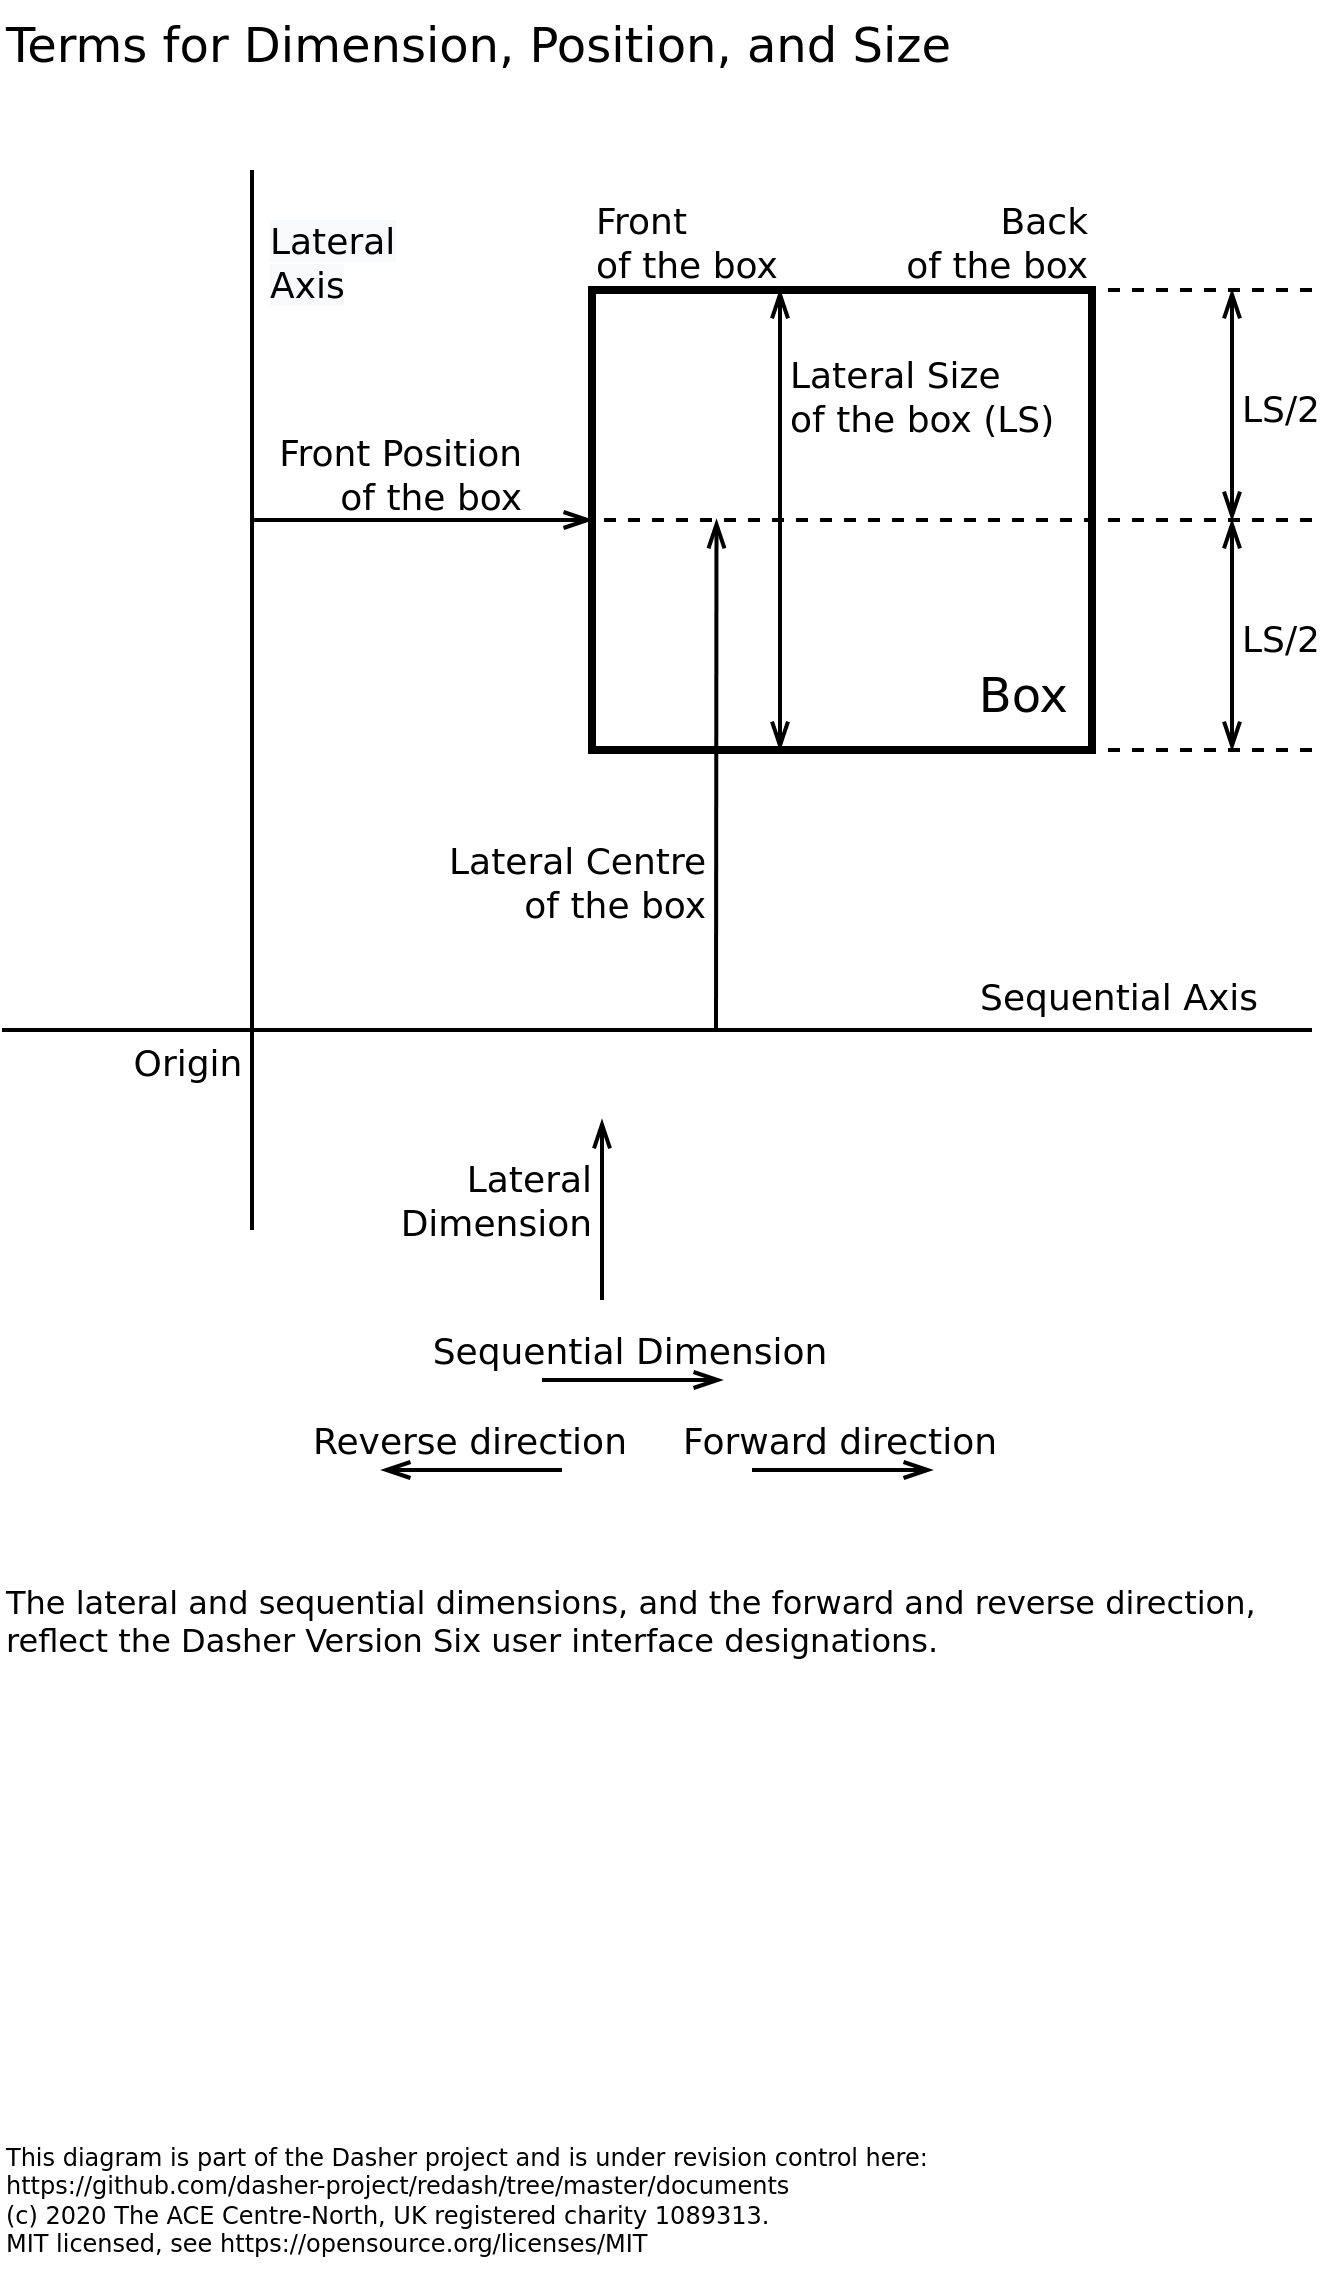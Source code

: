 <mxfile version="13.5.1" type="device"><diagram id="g4gpGZHWIscyPKEU3mQu" name="Page-1"><mxGraphModel dx="828" dy="1306" grid="1" gridSize="10" guides="1" tooltips="1" connect="1" arrows="1" fold="1" page="1" pageScale="1" pageWidth="827" pageHeight="1169" math="0" shadow="0"><root><mxCell id="0"/><mxCell id="1" parent="0"/><mxCell id="L3-kGB9mgJet8HXjzUh9-1" value="Box" style="rounded=0;shadow=0;comic=0;labelBackgroundColor=none;strokeColor=#000000;strokeWidth=4;fillColor=none;fontFamily=DejaVu Sans;fontSize=24;fontColor=#000000;align=right;arcSize=20;spacingTop=10;spacingLeft=10;spacing=2;spacingBottom=10;spacingRight=10;points=[[0.2, 0], [0.4, 0], [0.6, 0], [0.8, 0], [0.5,1]];whiteSpace=wrap;verticalAlign=bottom;" parent="1" vertex="1"><mxGeometry x="335" y="170" width="250" height="230" as="geometry"/></mxCell><mxCell id="ACXhhaMDTXynWgi84yWd-6" value="&lt;span style=&quot;color: rgb(0 , 0 , 0) ; font-family: &amp;quot;dejavu sans&amp;quot; ; font-size: 18px ; font-style: normal ; font-weight: 400 ; letter-spacing: normal ; text-indent: 0px ; text-transform: none ; word-spacing: 0px ; background-color: rgb(248 , 249 , 250) ; display: inline ; float: none&quot;&gt;Lateral&lt;br&gt;Axis&lt;/span&gt;" style="endArrow=none;html=1;fontSize=18;strokeWidth=2;endFill=0;endSize=10;labelBackgroundColor=none;spacingTop=0;align=left;rounded=0;elbow=vertical;fontFamily=DejaVu Sans;startArrow=none;startFill=0;strokeColor=#000000;spacing=9;verticalAlign=top;" parent="1" edge="1"><mxGeometry x="-0.962" width="50" height="50" relative="1" as="geometry"><mxPoint x="165" y="110" as="sourcePoint"/><mxPoint x="165" y="640" as="targetPoint"/><mxPoint y="1" as="offset"/></mxGeometry></mxCell><mxCell id="ACXhhaMDTXynWgi84yWd-8" value="Sequential Axis" style="endArrow=none;html=1;fontSize=18;strokeWidth=2;endFill=0;endSize=10;labelBackgroundColor=none;spacingTop=0;align=right;rounded=0;elbow=vertical;fontFamily=DejaVu Sans;startArrow=none;startFill=0;verticalAlign=bottom;spacing=5;" parent="1" edge="1"><mxGeometry x="-0.928" width="50" height="50" relative="1" as="geometry"><mxPoint x="695" y="540" as="sourcePoint"/><mxPoint x="40" y="540" as="targetPoint"/><mxPoint as="offset"/></mxGeometry></mxCell><mxCell id="ACXhhaMDTXynWgi84yWd-3" value="Origin" style="rounded=0;shadow=0;comic=0;labelBackgroundColor=none;strokeWidth=2;fillColor=none;fontFamily=DejaVu Sans;fontSize=18;fontColor=#000000;align=center;arcSize=20;spacingTop=0;spacingLeft=0;spacing=2;spacingBottom=0;spacingRight=0;points=[[0.2, 0], [0.4, 0], [0.6, 0], [0.8, 0], [0.5,1]];strokeColor=none;" parent="1" vertex="1"><mxGeometry x="98" y="540" width="70" height="30" as="geometry"/></mxCell><mxCell id="ACXhhaMDTXynWgi84yWd-9" value="" style="endArrow=none;html=1;fontSize=18;strokeWidth=2;endFill=0;endSize=10;labelBackgroundColor=none;spacingTop=-55;align=left;rounded=0;elbow=vertical;fontFamily=DejaVu Sans;startArrow=none;startFill=0;dashed=1;" parent="1" edge="1"><mxGeometry width="50" height="50" relative="1" as="geometry"><mxPoint x="695" y="170" as="sourcePoint"/><mxPoint x="585" y="170" as="targetPoint"/></mxGeometry></mxCell><mxCell id="ACXhhaMDTXynWgi84yWd-10" value="" style="endArrow=none;html=1;fontSize=18;strokeWidth=2;endFill=0;endSize=10;labelBackgroundColor=none;spacingTop=-55;align=left;rounded=0;elbow=vertical;fontFamily=DejaVu Sans;startArrow=none;startFill=0;dashed=1;" parent="1" edge="1"><mxGeometry width="50" height="50" relative="1" as="geometry"><mxPoint x="695" y="285" as="sourcePoint"/><mxPoint x="335" y="285" as="targetPoint"/></mxGeometry></mxCell><mxCell id="ACXhhaMDTXynWgi84yWd-11" value="Lateral&#10;Dimension" style="endArrow=openThin;fontSize=18;strokeWidth=2;endFill=0;endSize=10;labelBackgroundColor=none;spacingTop=0;align=right;rounded=0;elbow=vertical;fontFamily=DejaVu Sans;startArrow=none;startFill=0;startSize=10;verticalAlign=middle;spacing=5;" parent="1" edge="1"><mxGeometry x="0.111" width="50" height="50" relative="1" as="geometry"><mxPoint x="340" y="675" as="sourcePoint"/><mxPoint x="340" y="585" as="targetPoint"/><mxPoint y="-1" as="offset"/></mxGeometry></mxCell><mxCell id="ACXhhaMDTXynWgi84yWd-12" value="Lateral Size&#10;of the box (LS)" style="endArrow=openThin;fontSize=18;strokeWidth=2;endFill=0;endSize=10;labelBackgroundColor=none;spacingTop=0;align=left;rounded=0;elbow=vertical;fontFamily=DejaVu Sans;startArrow=openThin;startFill=0;startSize=10;verticalAlign=bottom;spacing=5;" parent="1" edge="1"><mxGeometry x="0.304" width="50" height="50" relative="1" as="geometry"><mxPoint x="429" y="400" as="sourcePoint"/><mxPoint x="429" y="170" as="targetPoint"/><mxPoint y="-1" as="offset"/></mxGeometry></mxCell><mxCell id="ACXhhaMDTXynWgi84yWd-14" value="Terms for Dimension, Position, and Size" style="rounded=0;shadow=0;comic=0;labelBackgroundColor=none;strokeWidth=2;fillColor=none;fontFamily=DejaVu Sans;fontSize=24;fontColor=#000000;align=left;arcSize=20;spacingTop=0;spacingLeft=0;spacing=2;spacingBottom=0;spacingRight=0;points=[[0.2, 0], [0.4, 0], [0.6, 0], [0.8, 0], [0.5,1]];strokeColor=none;" parent="1" vertex="1"><mxGeometry x="40" y="25" width="490" height="40" as="geometry"/></mxCell><mxCell id="f4PTZ5k48entD9cV8Xlv-1" value="This diagram is part of the Dasher project and is under revision control here:&#10;https://github.com/dasher-project/redash/tree/master/documents&#10;(c) 2020 The ACE Centre-North, UK registered charity 1089313.&#10;MIT licensed, see https://opensource.org/licenses/MIT&#10;" style="rounded=0;shadow=0;comic=0;labelBackgroundColor=none;strokeWidth=2;fillColor=none;fontFamily=DejaVu Sans;fontSize=12;fontColor=#000000;align=left;arcSize=20;spacingTop=0;spacingLeft=0;spacing=2;spacingBottom=0;spacingRight=0;points=[[0.2, 0], [0.4, 0], [0.6, 0], [0.8, 0], [0.5,1]];strokeColor=none;whiteSpace=wrap;verticalAlign=top;" parent="1" vertex="1"><mxGeometry x="40" y="1090" width="640" height="70" as="geometry"/></mxCell><mxCell id="L3-kGB9mgJet8HXjzUh9-2" value="Sequential Dimension" style="endArrow=openThin;fontSize=18;strokeWidth=2;endFill=0;endSize=10;labelBackgroundColor=none;spacingTop=0;align=center;rounded=0;elbow=vertical;fontFamily=DejaVu Sans;startArrow=none;startFill=0;startSize=10;verticalAlign=bottom;spacing=5;" parent="1" edge="1"><mxGeometry x="-0.027" width="50" height="50" relative="1" as="geometry"><mxPoint x="310" y="715" as="sourcePoint"/><mxPoint x="400" y="715" as="targetPoint"/><mxPoint as="offset"/></mxGeometry></mxCell><mxCell id="L3-kGB9mgJet8HXjzUh9-4" value="Lateral Centre&#10;of the box" style="endArrow=openThin;fontSize=18;strokeWidth=2;endFill=0;endSize=10;labelBackgroundColor=none;spacingTop=0;align=right;rounded=0;elbow=vertical;fontFamily=DejaVu Sans;startArrow=none;startFill=0;startSize=10;verticalAlign=bottom;entryX=0.353;entryY=0.5;entryDx=0;entryDy=0;entryPerimeter=0;spacing=5;" parent="1" edge="1"><mxGeometry x="-0.633" width="50" height="50" relative="1" as="geometry"><mxPoint x="397" y="540" as="sourcePoint"/><mxPoint x="397.25" y="285" as="targetPoint"/><mxPoint y="-1" as="offset"/></mxGeometry></mxCell><mxCell id="L3-kGB9mgJet8HXjzUh9-5" value="Front Position&#10;of the box" style="endArrow=openThin;fontSize=18;strokeWidth=2;endFill=0;endSize=10;labelBackgroundColor=none;spacingTop=0;align=right;rounded=0;elbow=vertical;fontFamily=DejaVu Sans;startArrow=none;startFill=0;startSize=10;verticalAlign=bottom;" parent="1" target="L3-kGB9mgJet8HXjzUh9-1" edge="1"><mxGeometry x="0.625" width="50" height="50" relative="1" as="geometry"><mxPoint x="165" y="285" as="sourcePoint"/><mxPoint x="395" y="370" as="targetPoint"/><mxPoint x="-1" as="offset"/></mxGeometry></mxCell><mxCell id="L3-kGB9mgJet8HXjzUh9-7" value="" style="endArrow=none;html=1;fontSize=18;strokeWidth=2;endFill=0;endSize=10;labelBackgroundColor=none;spacingTop=-55;align=left;rounded=0;elbow=vertical;fontFamily=DejaVu Sans;startArrow=none;startFill=0;dashed=1;" parent="1" edge="1"><mxGeometry width="50" height="50" relative="1" as="geometry"><mxPoint x="695" y="400.0" as="sourcePoint"/><mxPoint x="585" y="400.0" as="targetPoint"/></mxGeometry></mxCell><mxCell id="L3-kGB9mgJet8HXjzUh9-8" value="LS/2" style="endArrow=openThin;fontSize=18;strokeWidth=2;endFill=0;endSize=10;labelBackgroundColor=none;spacingTop=0;align=left;rounded=0;elbow=vertical;fontFamily=DejaVu Sans;startArrow=openThin;startFill=0;startSize=10;verticalAlign=bottom;spacing=5;" parent="1" edge="1"><mxGeometry x="0.304" width="50" height="50" relative="1" as="geometry"><mxPoint x="655" y="170" as="sourcePoint"/><mxPoint x="655" y="285" as="targetPoint"/><mxPoint y="-1" as="offset"/></mxGeometry></mxCell><mxCell id="L3-kGB9mgJet8HXjzUh9-9" value="LS/2" style="endArrow=openThin;fontSize=18;strokeWidth=2;endFill=0;endSize=10;labelBackgroundColor=none;spacingTop=0;align=left;rounded=0;elbow=vertical;fontFamily=DejaVu Sans;startArrow=openThin;startFill=0;startSize=10;verticalAlign=bottom;spacing=5;" parent="1" edge="1"><mxGeometry x="0.304" width="50" height="50" relative="1" as="geometry"><mxPoint x="655" y="285" as="sourcePoint"/><mxPoint x="655" y="400" as="targetPoint"/><mxPoint y="-1" as="offset"/></mxGeometry></mxCell><mxCell id="L3-kGB9mgJet8HXjzUh9-10" value="Front&#10;of the box" style="rounded=0;shadow=0;comic=0;labelBackgroundColor=none;strokeWidth=2;fillColor=none;fontFamily=DejaVu Sans;fontSize=18;fontColor=#000000;align=left;arcSize=20;spacingTop=0;spacingLeft=0;spacing=2;spacingBottom=0;spacingRight=0;points=[[0.2, 0], [0.4, 0], [0.6, 0], [0.8, 0], [0.5,1]];strokeColor=none;" parent="1" vertex="1"><mxGeometry x="335" y="130" width="70" height="30" as="geometry"/></mxCell><mxCell id="L3-kGB9mgJet8HXjzUh9-11" value="Back&#10;of the box" style="rounded=0;shadow=0;comic=0;labelBackgroundColor=none;strokeWidth=2;fillColor=none;fontFamily=DejaVu Sans;fontSize=18;fontColor=#000000;align=right;arcSize=20;spacingTop=0;spacingLeft=0;spacing=2;spacingBottom=0;spacingRight=0;points=[[0.2, 0], [0.4, 0], [0.6, 0], [0.8, 0], [0.5,1]];strokeColor=none;" parent="1" vertex="1"><mxGeometry x="515" y="130" width="70" height="30" as="geometry"/></mxCell><mxCell id="WopVADwZLfe_lMqK0201-1" value="The lateral and sequential dimensions, and the forward and reverse direction, reflect the Dasher Version Six user interface designations." style="rounded=0;shadow=0;comic=0;labelBackgroundColor=none;strokeWidth=2;fillColor=none;fontFamily=DejaVu Sans;fontSize=16;fontColor=#000000;align=left;arcSize=20;spacingTop=0;spacingLeft=0;spacing=2;spacingBottom=0;spacingRight=0;points=[[0.2, 0], [0.4, 0], [0.6, 0], [0.8, 0], [0.5,1]];strokeColor=none;whiteSpace=wrap;verticalAlign=top;html=1;" vertex="1" parent="1"><mxGeometry x="40" y="810" width="640" height="250" as="geometry"/></mxCell><mxCell id="WopVADwZLfe_lMqK0201-2" value="Forward direction" style="endArrow=openThin;fontSize=18;strokeWidth=2;endFill=0;endSize=10;labelBackgroundColor=none;spacingTop=0;align=center;rounded=0;elbow=vertical;fontFamily=DejaVu Sans;startArrow=none;startFill=0;startSize=10;verticalAlign=bottom;spacing=5;" edge="1" parent="1"><mxGeometry x="-0.027" width="50" height="50" relative="1" as="geometry"><mxPoint x="415" y="760" as="sourcePoint"/><mxPoint x="505" y="760" as="targetPoint"/><mxPoint as="offset"/></mxGeometry></mxCell><mxCell id="WopVADwZLfe_lMqK0201-3" value="Reverse direction" style="endArrow=none;fontSize=18;strokeWidth=2;endFill=0;endSize=10;labelBackgroundColor=none;spacingTop=0;align=center;rounded=0;elbow=vertical;fontFamily=DejaVu Sans;startArrow=openThin;startFill=0;startSize=10;verticalAlign=bottom;spacing=5;" edge="1" parent="1"><mxGeometry x="-0.027" width="50" height="50" relative="1" as="geometry"><mxPoint x="230" y="760" as="sourcePoint"/><mxPoint x="320" y="760" as="targetPoint"/><mxPoint as="offset"/></mxGeometry></mxCell></root></mxGraphModel></diagram></mxfile>
